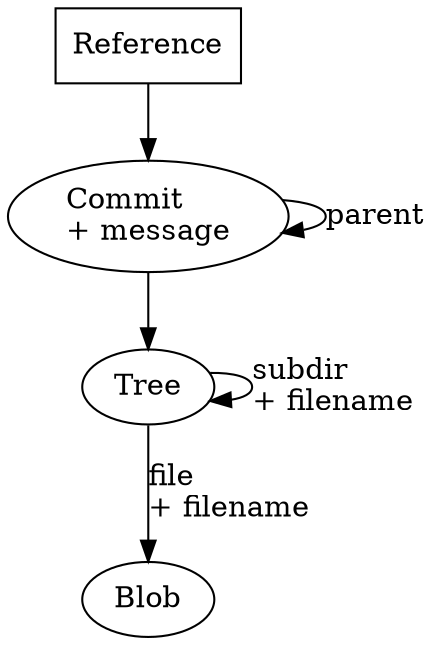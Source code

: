 digraph git {
    Reference [shape = "rectangle"];
    Commit [label = "Commit\l+ message"]
    Reference -> Commit;
    Commit -> Commit [label = "parent"];
    Commit -> Tree;
    Tree -> Tree [label = "subdir\l+ filename"];
    Tree -> Blob [label = "file\l+ filename"];
}
